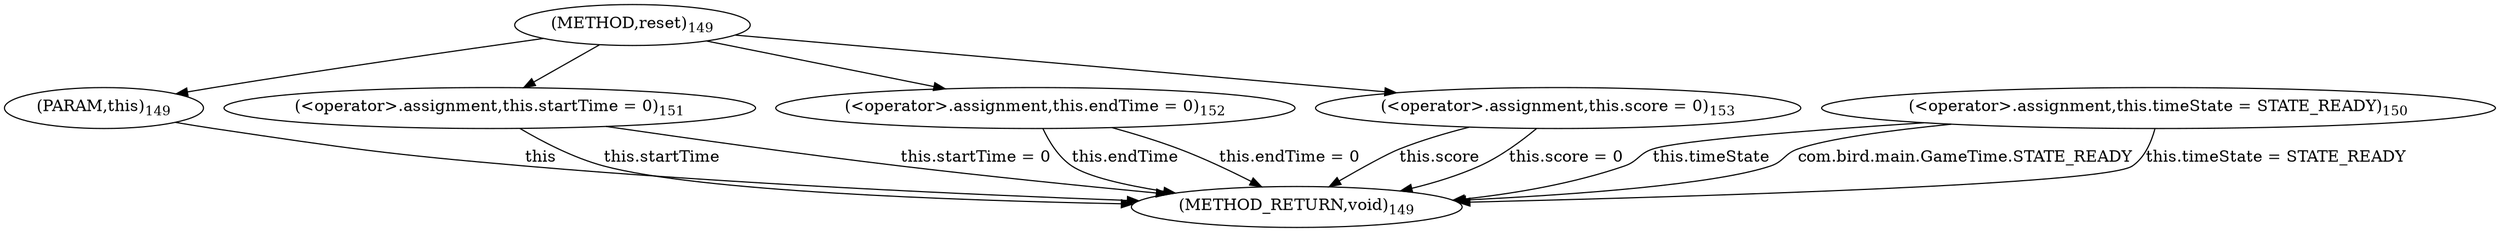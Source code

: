 digraph "reset" {  
"459" [label = <(METHOD,reset)<SUB>149</SUB>> ]
"486" [label = <(METHOD_RETURN,void)<SUB>149</SUB>> ]
"460" [label = <(PARAM,this)<SUB>149</SUB>> ]
"462" [label = <(&lt;operator&gt;.assignment,this.timeState = STATE_READY)<SUB>150</SUB>> ]
"469" [label = <(&lt;operator&gt;.assignment,this.startTime = 0)<SUB>151</SUB>> ]
"474" [label = <(&lt;operator&gt;.assignment,this.endTime = 0)<SUB>152</SUB>> ]
"479" [label = <(&lt;operator&gt;.assignment,this.score = 0)<SUB>153</SUB>> ]
"462" [label = <(&lt;operator&gt;.assignment,this.timeState = STATE_READY)<SUB>150</SUB>> ]
"462" [label = <(&lt;operator&gt;.assignment,this.timeState = STATE_READY)<SUB>150</SUB>> ]
"469" [label = <(&lt;operator&gt;.assignment,this.startTime = 0)<SUB>151</SUB>> ]
"469" [label = <(&lt;operator&gt;.assignment,this.startTime = 0)<SUB>151</SUB>> ]
"474" [label = <(&lt;operator&gt;.assignment,this.endTime = 0)<SUB>152</SUB>> ]
"474" [label = <(&lt;operator&gt;.assignment,this.endTime = 0)<SUB>152</SUB>> ]
"479" [label = <(&lt;operator&gt;.assignment,this.score = 0)<SUB>153</SUB>> ]
"479" [label = <(&lt;operator&gt;.assignment,this.score = 0)<SUB>153</SUB>> ]
  "460" -> "486"  [ label = "this"] 
  "462" -> "486"  [ label = "this.timeState"] 
  "462" -> "486"  [ label = "com.bird.main.GameTime.STATE_READY"] 
  "462" -> "486"  [ label = "this.timeState = STATE_READY"] 
  "469" -> "486"  [ label = "this.startTime"] 
  "469" -> "486"  [ label = "this.startTime = 0"] 
  "474" -> "486"  [ label = "this.endTime"] 
  "474" -> "486"  [ label = "this.endTime = 0"] 
  "479" -> "486"  [ label = "this.score"] 
  "479" -> "486"  [ label = "this.score = 0"] 
  "459" -> "460" 
  "459" -> "469" 
  "459" -> "474" 
  "459" -> "479" 
}
